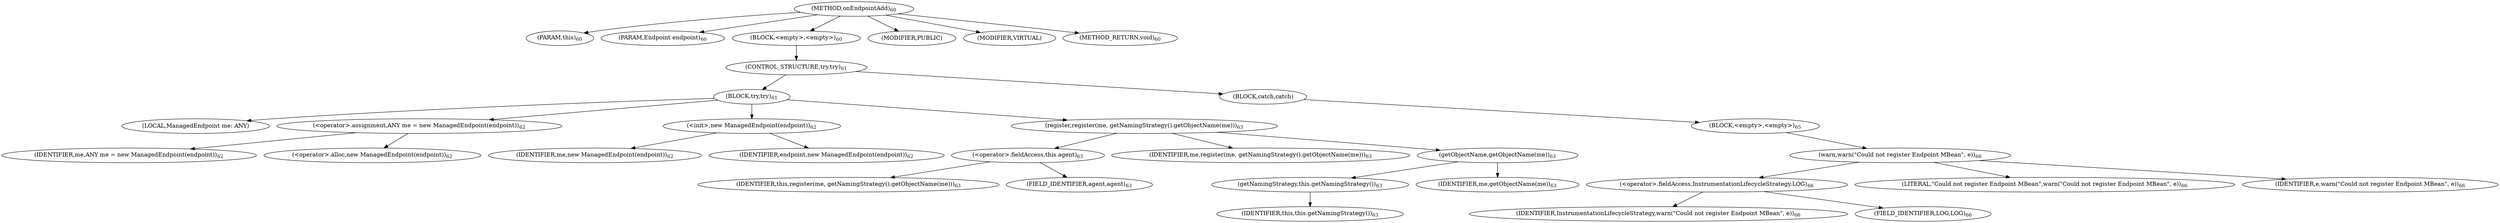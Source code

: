 digraph "onEndpointAdd" {  
"106" [label = <(METHOD,onEndpointAdd)<SUB>60</SUB>> ]
"13" [label = <(PARAM,this)<SUB>60</SUB>> ]
"107" [label = <(PARAM,Endpoint endpoint)<SUB>60</SUB>> ]
"108" [label = <(BLOCK,&lt;empty&gt;,&lt;empty&gt;)<SUB>60</SUB>> ]
"109" [label = <(CONTROL_STRUCTURE,try,try)<SUB>61</SUB>> ]
"110" [label = <(BLOCK,try,try)<SUB>61</SUB>> ]
"11" [label = <(LOCAL,ManagedEndpoint me: ANY)> ]
"111" [label = <(&lt;operator&gt;.assignment,ANY me = new ManagedEndpoint(endpoint))<SUB>62</SUB>> ]
"112" [label = <(IDENTIFIER,me,ANY me = new ManagedEndpoint(endpoint))<SUB>62</SUB>> ]
"113" [label = <(&lt;operator&gt;.alloc,new ManagedEndpoint(endpoint))<SUB>62</SUB>> ]
"114" [label = <(&lt;init&gt;,new ManagedEndpoint(endpoint))<SUB>62</SUB>> ]
"10" [label = <(IDENTIFIER,me,new ManagedEndpoint(endpoint))<SUB>62</SUB>> ]
"115" [label = <(IDENTIFIER,endpoint,new ManagedEndpoint(endpoint))<SUB>62</SUB>> ]
"116" [label = <(register,register(me, getNamingStrategy().getObjectName(me)))<SUB>63</SUB>> ]
"117" [label = <(&lt;operator&gt;.fieldAccess,this.agent)<SUB>63</SUB>> ]
"118" [label = <(IDENTIFIER,this,register(me, getNamingStrategy().getObjectName(me)))<SUB>63</SUB>> ]
"119" [label = <(FIELD_IDENTIFIER,agent,agent)<SUB>63</SUB>> ]
"120" [label = <(IDENTIFIER,me,register(me, getNamingStrategy().getObjectName(me)))<SUB>63</SUB>> ]
"121" [label = <(getObjectName,getObjectName(me))<SUB>63</SUB>> ]
"122" [label = <(getNamingStrategy,this.getNamingStrategy())<SUB>63</SUB>> ]
"12" [label = <(IDENTIFIER,this,this.getNamingStrategy())<SUB>63</SUB>> ]
"123" [label = <(IDENTIFIER,me,getObjectName(me))<SUB>63</SUB>> ]
"124" [label = <(BLOCK,catch,catch)> ]
"125" [label = <(BLOCK,&lt;empty&gt;,&lt;empty&gt;)<SUB>65</SUB>> ]
"126" [label = <(warn,warn(&quot;Could not register Endpoint MBean&quot;, e))<SUB>66</SUB>> ]
"127" [label = <(&lt;operator&gt;.fieldAccess,InstrumentationLifecycleStrategy.LOG)<SUB>66</SUB>> ]
"128" [label = <(IDENTIFIER,InstrumentationLifecycleStrategy,warn(&quot;Could not register Endpoint MBean&quot;, e))<SUB>66</SUB>> ]
"129" [label = <(FIELD_IDENTIFIER,LOG,LOG)<SUB>66</SUB>> ]
"130" [label = <(LITERAL,&quot;Could not register Endpoint MBean&quot;,warn(&quot;Could not register Endpoint MBean&quot;, e))<SUB>66</SUB>> ]
"131" [label = <(IDENTIFIER,e,warn(&quot;Could not register Endpoint MBean&quot;, e))<SUB>66</SUB>> ]
"132" [label = <(MODIFIER,PUBLIC)> ]
"133" [label = <(MODIFIER,VIRTUAL)> ]
"134" [label = <(METHOD_RETURN,void)<SUB>60</SUB>> ]
  "106" -> "13" 
  "106" -> "107" 
  "106" -> "108" 
  "106" -> "132" 
  "106" -> "133" 
  "106" -> "134" 
  "108" -> "109" 
  "109" -> "110" 
  "109" -> "124" 
  "110" -> "11" 
  "110" -> "111" 
  "110" -> "114" 
  "110" -> "116" 
  "111" -> "112" 
  "111" -> "113" 
  "114" -> "10" 
  "114" -> "115" 
  "116" -> "117" 
  "116" -> "120" 
  "116" -> "121" 
  "117" -> "118" 
  "117" -> "119" 
  "121" -> "122" 
  "121" -> "123" 
  "122" -> "12" 
  "124" -> "125" 
  "125" -> "126" 
  "126" -> "127" 
  "126" -> "130" 
  "126" -> "131" 
  "127" -> "128" 
  "127" -> "129" 
}
